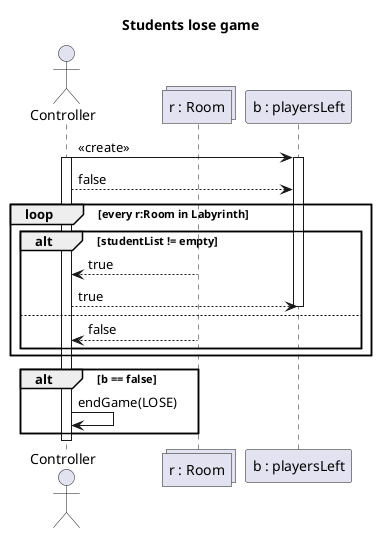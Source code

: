 @startuml students_lose_game
title Students lose game

actor Controller as C
collections "r : Room" as r
participant "b : playersLeft" as b

C -> b : <<create>>
Activate C
Activate b
C --> b : false
loop every r:Room in Labyrinth
alt studentList != empty
r --> C : true
C --> b : true
Deactivate b
else
r --> C : false
end
end
alt b == false
C -> C : endGame(LOSE)
end
Deactivate C

@enduml
